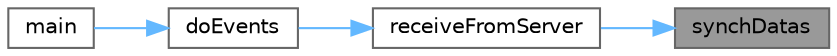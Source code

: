 digraph "synchDatas"
{
 // LATEX_PDF_SIZE
  bgcolor="transparent";
  edge [fontname=Helvetica,fontsize=10,labelfontname=Helvetica,labelfontsize=10];
  node [fontname=Helvetica,fontsize=10,shape=box,height=0.2,width=0.4];
  rankdir="RL";
  Node1 [label="synchDatas",height=0.2,width=0.4,color="gray40", fillcolor="grey60", style="filled", fontcolor="black",tooltip="Récupère les données depuis le socket client."];
  Node1 -> Node2 [dir="back",color="steelblue1",style="solid"];
  Node2 [label="receiveFromServer",height=0.2,width=0.4,color="grey40", fillcolor="white", style="filled",URL="$client_8c.html#a37deea5f4750c52937a56b0e97d566b9",tooltip=" "];
  Node2 -> Node3 [dir="back",color="steelblue1",style="solid"];
  Node3 [label="doEvents",height=0.2,width=0.4,color="grey40", fillcolor="white", style="filled",URL="$main_8c.html#a5d8c057a673692eabf25fa7d6c670c08",tooltip="Execute les events en fonction du tableau d'évènements."];
  Node3 -> Node4 [dir="back",color="steelblue1",style="solid"];
  Node4 [label="main",height=0.2,width=0.4,color="grey40", fillcolor="white", style="filled",URL="$main_8c.html#a0ddf1224851353fc92bfbff6f499fa97",tooltip="Programme principal."];
}
